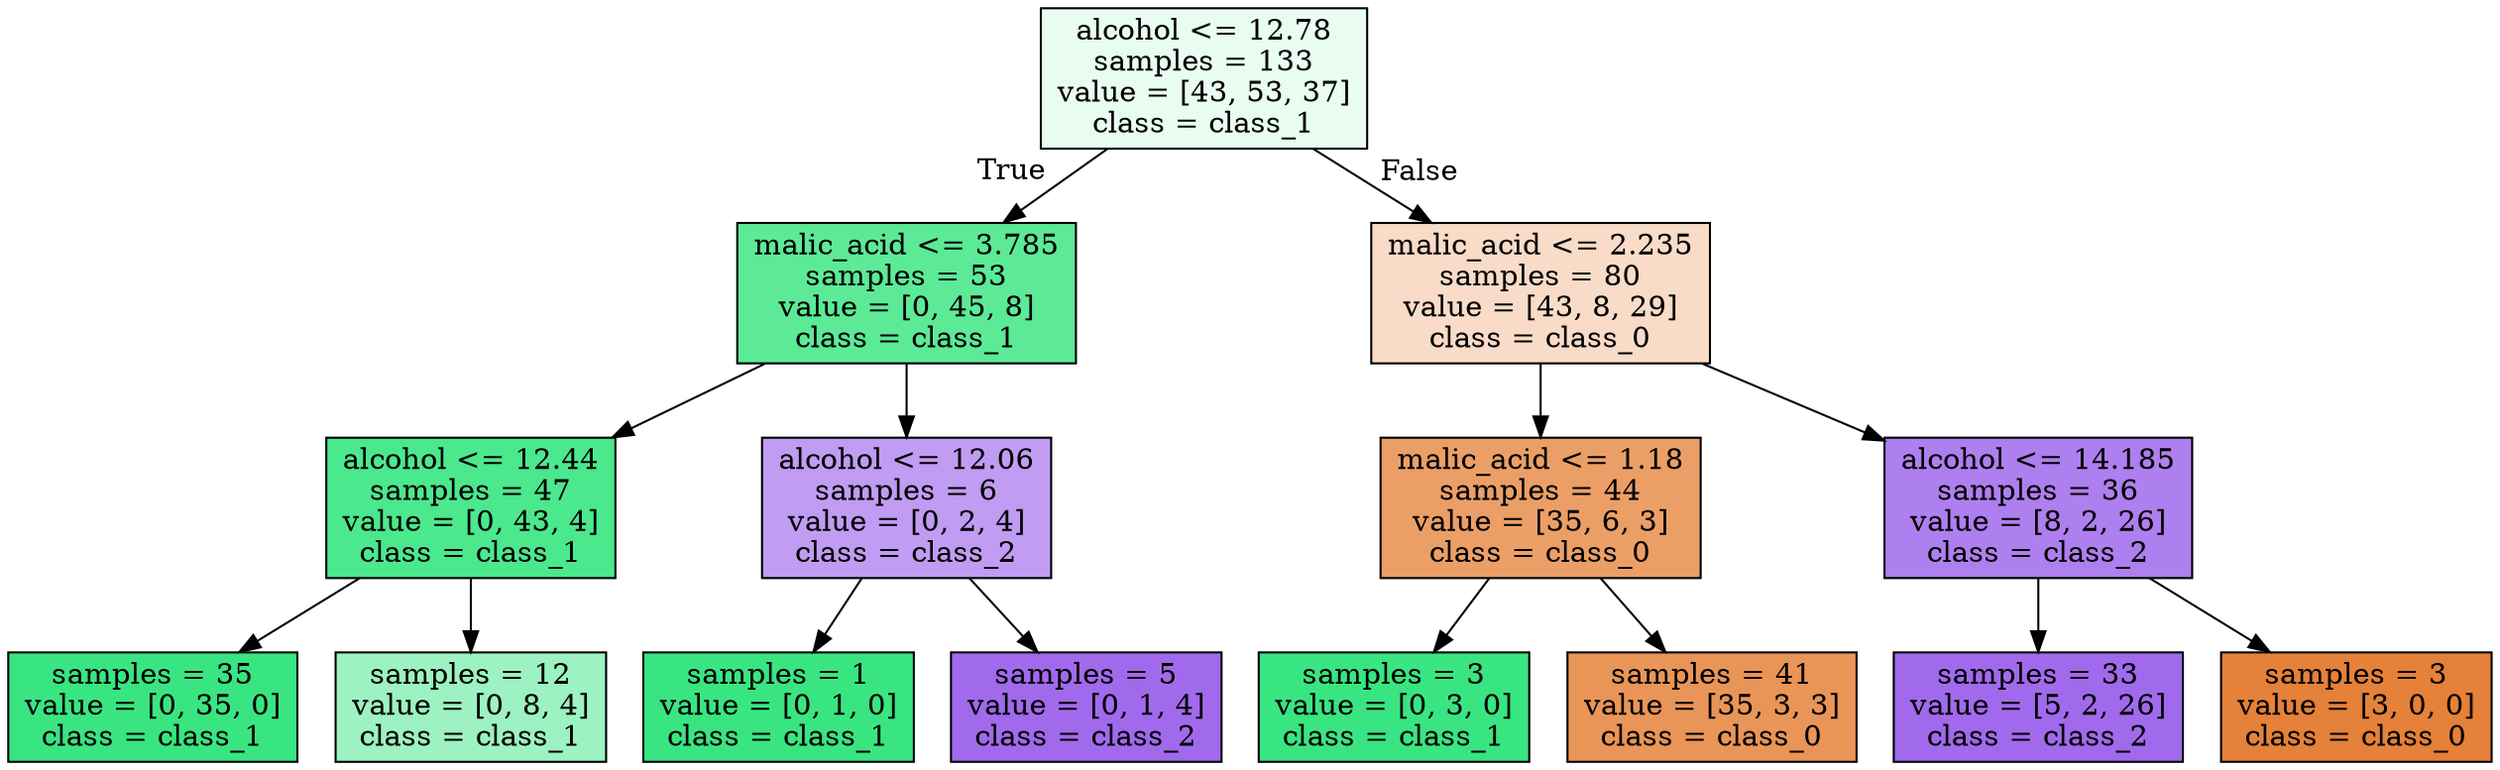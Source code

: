 digraph Tree {
node [shape=box, style="filled", color="black"] ;
0 [label="alcohol <= 12.78\nsamples = 133\nvalue = [43, 53, 37]\nclass = class_1", fillcolor="#39e5811c"] ;
1 [label="malic_acid <= 3.785\nsamples = 53\nvalue = [0, 45, 8]\nclass = class_1", fillcolor="#39e581d2"] ;
0 -> 1 [labeldistance=2.5, labelangle=45, headlabel="True"] ;
2 [label="alcohol <= 12.44\nsamples = 47\nvalue = [0, 43, 4]\nclass = class_1", fillcolor="#39e581e7"] ;
1 -> 2 ;
3 [label="samples = 35\nvalue = [0, 35, 0]\nclass = class_1", fillcolor="#39e581ff"] ;
2 -> 3 ;
4 [label="samples = 12\nvalue = [0, 8, 4]\nclass = class_1", fillcolor="#39e5817f"] ;
2 -> 4 ;
5 [label="alcohol <= 12.06\nsamples = 6\nvalue = [0, 2, 4]\nclass = class_2", fillcolor="#8139e57f"] ;
1 -> 5 ;
6 [label="samples = 1\nvalue = [0, 1, 0]\nclass = class_1", fillcolor="#39e581ff"] ;
5 -> 6 ;
7 [label="samples = 5\nvalue = [0, 1, 4]\nclass = class_2", fillcolor="#8139e5bf"] ;
5 -> 7 ;
8 [label="malic_acid <= 2.235\nsamples = 80\nvalue = [43, 8, 29]\nclass = class_0", fillcolor="#e5813946"] ;
0 -> 8 [labeldistance=2.5, labelangle=-45, headlabel="False"] ;
9 [label="malic_acid <= 1.18\nsamples = 44\nvalue = [35, 6, 3]\nclass = class_0", fillcolor="#e58139c3"] ;
8 -> 9 ;
10 [label="samples = 3\nvalue = [0, 3, 0]\nclass = class_1", fillcolor="#39e581ff"] ;
9 -> 10 ;
11 [label="samples = 41\nvalue = [35, 3, 3]\nclass = class_0", fillcolor="#e58139d7"] ;
9 -> 11 ;
12 [label="alcohol <= 14.185\nsamples = 36\nvalue = [8, 2, 26]\nclass = class_2", fillcolor="#8139e5a4"] ;
8 -> 12 ;
13 [label="samples = 33\nvalue = [5, 2, 26]\nclass = class_2", fillcolor="#8139e5bf"] ;
12 -> 13 ;
14 [label="samples = 3\nvalue = [3, 0, 0]\nclass = class_0", fillcolor="#e58139ff"] ;
12 -> 14 ;
}